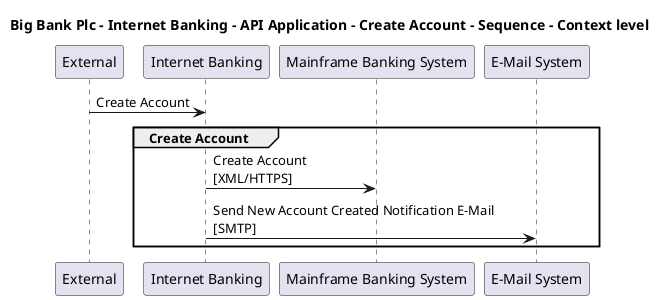 @startuml

title Big Bank Plc - Internet Banking - API Application - Create Account - Sequence - Context level

participant "External" as C4InterFlow.SoftwareSystems.ExternalSystem
participant "Internet Banking" as BigBankPlc.SoftwareSystems.InternetBanking
participant "Mainframe Banking System" as BigBankPlc.SoftwareSystems.MainframeBankingSystem
participant "E-Mail System" as BigBankPlc.SoftwareSystems.EMailSystem

C4InterFlow.SoftwareSystems.ExternalSystem -> BigBankPlc.SoftwareSystems.InternetBanking : Create Account
group Create Account
BigBankPlc.SoftwareSystems.InternetBanking -> BigBankPlc.SoftwareSystems.MainframeBankingSystem : Create Account\n[XML/HTTPS]
BigBankPlc.SoftwareSystems.InternetBanking -> BigBankPlc.SoftwareSystems.EMailSystem : Send New Account Created Notification E-Mail\n[SMTP]
end


@enduml
